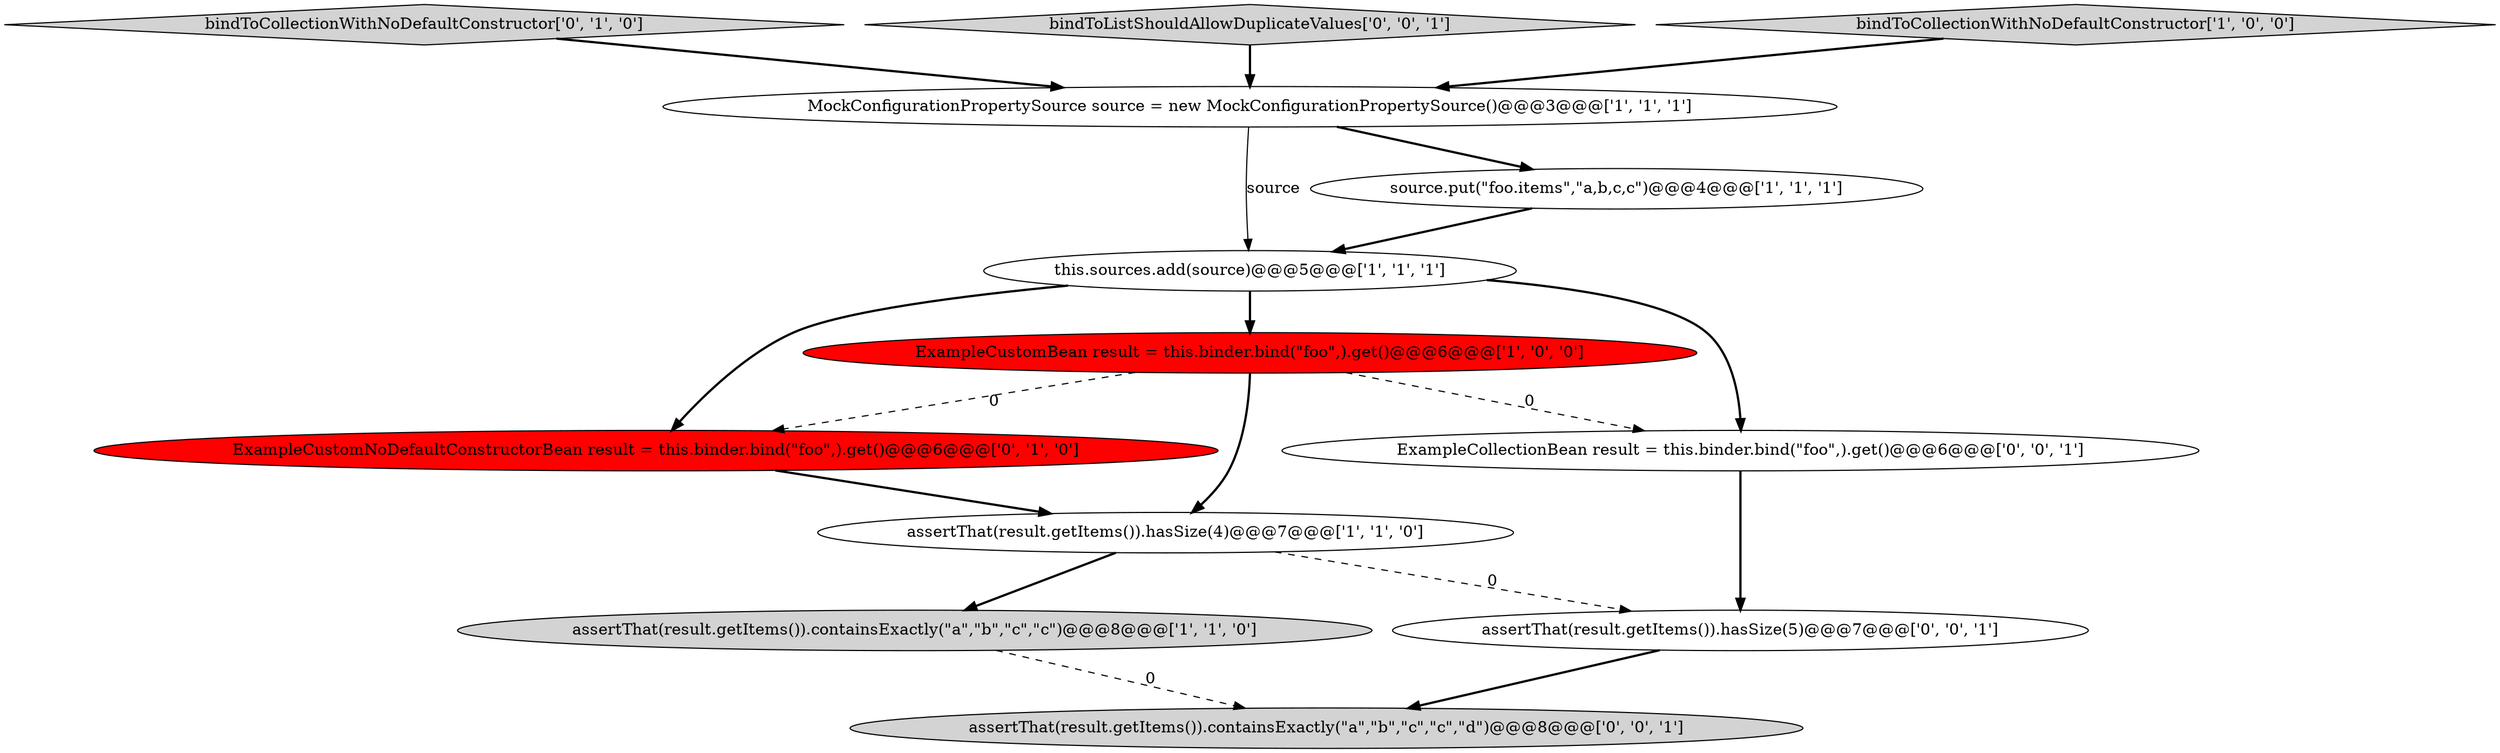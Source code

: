 digraph {
10 [style = filled, label = "assertThat(result.getItems()).containsExactly(\"a\",\"b\",\"c\",\"c\",\"d\")@@@8@@@['0', '0', '1']", fillcolor = lightgray, shape = ellipse image = "AAA0AAABBB3BBB"];
5 [style = filled, label = "MockConfigurationPropertySource source = new MockConfigurationPropertySource()@@@3@@@['1', '1', '1']", fillcolor = white, shape = ellipse image = "AAA0AAABBB1BBB"];
8 [style = filled, label = "bindToCollectionWithNoDefaultConstructor['0', '1', '0']", fillcolor = lightgray, shape = diamond image = "AAA0AAABBB2BBB"];
7 [style = filled, label = "ExampleCustomNoDefaultConstructorBean result = this.binder.bind(\"foo\",).get()@@@6@@@['0', '1', '0']", fillcolor = red, shape = ellipse image = "AAA1AAABBB2BBB"];
1 [style = filled, label = "assertThat(result.getItems()).containsExactly(\"a\",\"b\",\"c\",\"c\")@@@8@@@['1', '1', '0']", fillcolor = lightgray, shape = ellipse image = "AAA0AAABBB1BBB"];
6 [style = filled, label = "ExampleCustomBean result = this.binder.bind(\"foo\",).get()@@@6@@@['1', '0', '0']", fillcolor = red, shape = ellipse image = "AAA1AAABBB1BBB"];
11 [style = filled, label = "ExampleCollectionBean result = this.binder.bind(\"foo\",).get()@@@6@@@['0', '0', '1']", fillcolor = white, shape = ellipse image = "AAA0AAABBB3BBB"];
9 [style = filled, label = "bindToListShouldAllowDuplicateValues['0', '0', '1']", fillcolor = lightgray, shape = diamond image = "AAA0AAABBB3BBB"];
12 [style = filled, label = "assertThat(result.getItems()).hasSize(5)@@@7@@@['0', '0', '1']", fillcolor = white, shape = ellipse image = "AAA0AAABBB3BBB"];
2 [style = filled, label = "bindToCollectionWithNoDefaultConstructor['1', '0', '0']", fillcolor = lightgray, shape = diamond image = "AAA0AAABBB1BBB"];
0 [style = filled, label = "this.sources.add(source)@@@5@@@['1', '1', '1']", fillcolor = white, shape = ellipse image = "AAA0AAABBB1BBB"];
4 [style = filled, label = "source.put(\"foo.items\",\"a,b,c,c\")@@@4@@@['1', '1', '1']", fillcolor = white, shape = ellipse image = "AAA0AAABBB1BBB"];
3 [style = filled, label = "assertThat(result.getItems()).hasSize(4)@@@7@@@['1', '1', '0']", fillcolor = white, shape = ellipse image = "AAA0AAABBB1BBB"];
9->5 [style = bold, label=""];
6->11 [style = dashed, label="0"];
6->3 [style = bold, label=""];
0->11 [style = bold, label=""];
11->12 [style = bold, label=""];
12->10 [style = bold, label=""];
1->10 [style = dashed, label="0"];
3->12 [style = dashed, label="0"];
8->5 [style = bold, label=""];
3->1 [style = bold, label=""];
5->0 [style = solid, label="source"];
0->6 [style = bold, label=""];
6->7 [style = dashed, label="0"];
7->3 [style = bold, label=""];
5->4 [style = bold, label=""];
4->0 [style = bold, label=""];
2->5 [style = bold, label=""];
0->7 [style = bold, label=""];
}
